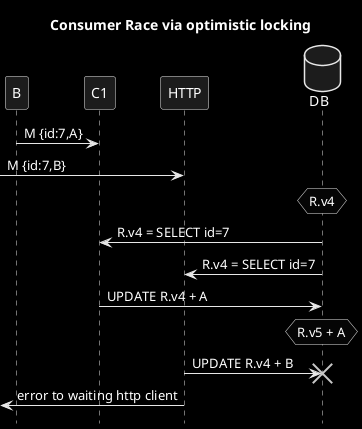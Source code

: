 @startuml
title Consumer Race via optimistic locking
hide footbox
skinparam monochrome reverse
database DB order 9

B->C1: M {id:7,A}
->HTTP: M {id:7,B}
hnote over DB: R.v4
C1<-DB: R.v4 = SELECT id=7
HTTP<-DB: R.v4 = SELECT id=7
C1->DB: UPDATE R.v4 + A
hnote over DB: R.v5 + A
HTTP->DB!!: UPDATE R.v4 + B
<-HTTP: error to waiting http client

@enduml
